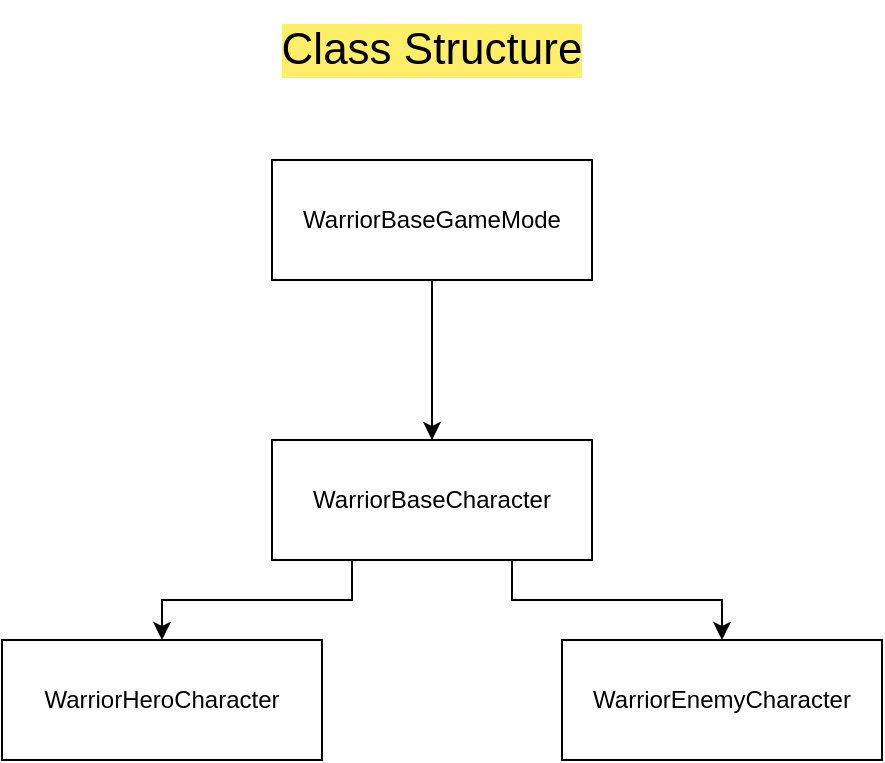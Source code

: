 <mxfile version="26.0.9">
  <diagram name="Page-1" id="BibFaqEnvL-dt5Uj5EnM">
    <mxGraphModel dx="2074" dy="1196" grid="1" gridSize="10" guides="1" tooltips="1" connect="1" arrows="1" fold="1" page="1" pageScale="1" pageWidth="850" pageHeight="1100" math="0" shadow="0">
      <root>
        <mxCell id="0" />
        <mxCell id="1" parent="0" />
        <mxCell id="M8k90fs4gGdWwId0iWEh-1" value="Class Structure" style="text;html=1;align=center;verticalAlign=middle;whiteSpace=wrap;rounded=0;fontSize=22;labelBackgroundColor=#FFEF68;" vertex="1" parent="1">
          <mxGeometry x="230" y="40" width="290" height="50" as="geometry" />
        </mxCell>
        <mxCell id="M8k90fs4gGdWwId0iWEh-6" style="edgeStyle=orthogonalEdgeStyle;rounded=0;orthogonalLoop=1;jettySize=auto;html=1;entryX=0.5;entryY=0;entryDx=0;entryDy=0;" edge="1" parent="1" source="M8k90fs4gGdWwId0iWEh-2" target="M8k90fs4gGdWwId0iWEh-3">
          <mxGeometry relative="1" as="geometry" />
        </mxCell>
        <mxCell id="M8k90fs4gGdWwId0iWEh-2" value="WarriorBaseGameMode" style="rounded=0;whiteSpace=wrap;html=1;" vertex="1" parent="1">
          <mxGeometry x="295" y="120" width="160" height="60" as="geometry" />
        </mxCell>
        <mxCell id="M8k90fs4gGdWwId0iWEh-7" style="edgeStyle=orthogonalEdgeStyle;rounded=0;orthogonalLoop=1;jettySize=auto;html=1;exitX=0.75;exitY=1;exitDx=0;exitDy=0;entryX=0.5;entryY=0;entryDx=0;entryDy=0;" edge="1" parent="1" source="M8k90fs4gGdWwId0iWEh-3" target="M8k90fs4gGdWwId0iWEh-5">
          <mxGeometry relative="1" as="geometry">
            <mxPoint x="530" y="420" as="targetPoint" />
          </mxGeometry>
        </mxCell>
        <mxCell id="M8k90fs4gGdWwId0iWEh-8" style="edgeStyle=orthogonalEdgeStyle;rounded=0;orthogonalLoop=1;jettySize=auto;html=1;exitX=0.25;exitY=1;exitDx=0;exitDy=0;entryX=0.5;entryY=0;entryDx=0;entryDy=0;" edge="1" parent="1" source="M8k90fs4gGdWwId0iWEh-3" target="M8k90fs4gGdWwId0iWEh-4">
          <mxGeometry relative="1" as="geometry" />
        </mxCell>
        <mxCell id="M8k90fs4gGdWwId0iWEh-3" value="WarriorBaseCharacter" style="rounded=0;whiteSpace=wrap;html=1;" vertex="1" parent="1">
          <mxGeometry x="295" y="260" width="160" height="60" as="geometry" />
        </mxCell>
        <mxCell id="M8k90fs4gGdWwId0iWEh-4" value="WarriorHeroCharacter" style="rounded=0;whiteSpace=wrap;html=1;" vertex="1" parent="1">
          <mxGeometry x="160" y="360" width="160" height="60" as="geometry" />
        </mxCell>
        <mxCell id="M8k90fs4gGdWwId0iWEh-5" value="WarriorEnemyCharacter" style="rounded=0;whiteSpace=wrap;html=1;" vertex="1" parent="1">
          <mxGeometry x="440" y="360" width="160" height="60" as="geometry" />
        </mxCell>
      </root>
    </mxGraphModel>
  </diagram>
</mxfile>
